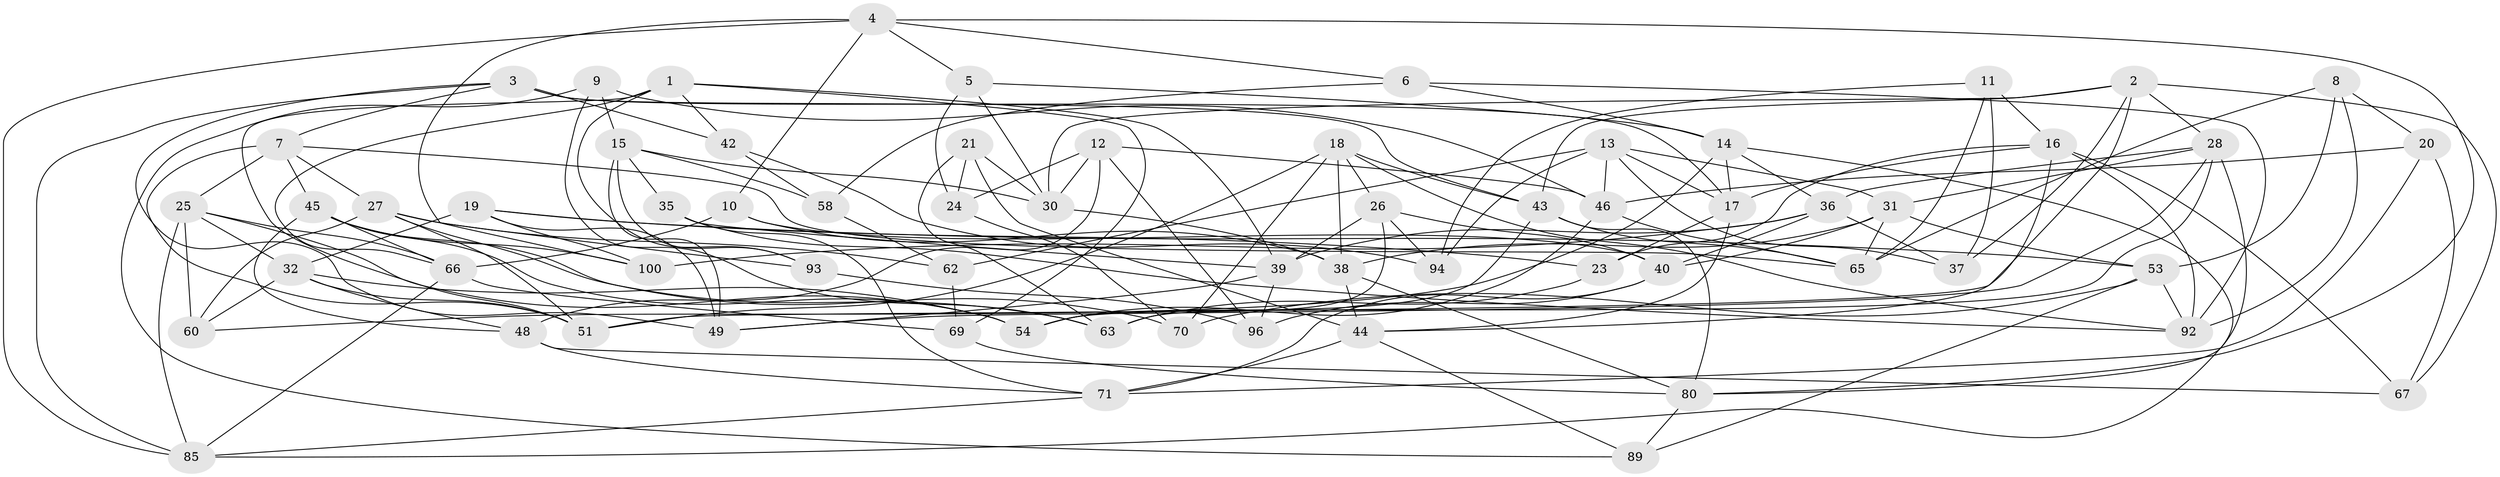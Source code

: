 // Generated by graph-tools (version 1.1) at 2025/52/02/27/25 19:52:34]
// undirected, 64 vertices, 165 edges
graph export_dot {
graph [start="1"]
  node [color=gray90,style=filled];
  1 [super="+95"];
  2 [super="+86"];
  3 [super="+34"];
  4 [super="+99"];
  5;
  6;
  7 [super="+33"];
  8;
  9;
  10;
  11;
  12 [super="+83"];
  13 [super="+91"];
  14 [super="+50"];
  15 [super="+64"];
  16 [super="+41"];
  17 [super="+61"];
  18 [super="+22"];
  19 [super="+57"];
  20;
  21;
  23;
  24;
  25 [super="+88"];
  26 [super="+72"];
  27 [super="+29"];
  28 [super="+56"];
  30 [super="+59"];
  31 [super="+55"];
  32 [super="+102"];
  35;
  36 [super="+47"];
  37;
  38 [super="+52"];
  39 [super="+81"];
  40 [super="+74"];
  42;
  43 [super="+68"];
  44 [super="+75"];
  45 [super="+104"];
  46 [super="+87"];
  48 [super="+82"];
  49 [super="+76"];
  51 [super="+73"];
  53 [super="+79"];
  54 [super="+84"];
  58;
  60;
  62;
  63 [super="+77"];
  65 [super="+78"];
  66 [super="+90"];
  67;
  69;
  70;
  71 [super="+103"];
  80 [super="+101"];
  85 [super="+98"];
  89;
  92 [super="+97"];
  93;
  94;
  96;
  100;
  1 -- 51;
  1 -- 93;
  1 -- 69;
  1 -- 66;
  1 -- 42;
  1 -- 39;
  2 -- 28;
  2 -- 43;
  2 -- 51;
  2 -- 67;
  2 -- 37;
  2 -- 30;
  3 -- 43;
  3 -- 49;
  3 -- 17;
  3 -- 42;
  3 -- 7;
  3 -- 85;
  4 -- 80;
  4 -- 5;
  4 -- 100;
  4 -- 10;
  4 -- 6;
  4 -- 85;
  5 -- 24;
  5 -- 30;
  5 -- 14;
  6 -- 14;
  6 -- 58;
  6 -- 92;
  7 -- 27;
  7 -- 51;
  7 -- 45;
  7 -- 25;
  7 -- 65;
  8 -- 65;
  8 -- 92;
  8 -- 20;
  8 -- 53;
  9 -- 89;
  9 -- 63;
  9 -- 15;
  9 -- 46;
  10 -- 40;
  10 -- 38;
  10 -- 66;
  11 -- 94;
  11 -- 16;
  11 -- 37;
  11 -- 65;
  12 -- 96;
  12 -- 30;
  12 -- 46;
  12 -- 48 [weight=2];
  12 -- 24;
  13 -- 31;
  13 -- 62;
  13 -- 37;
  13 -- 94;
  13 -- 46;
  13 -- 17;
  14 -- 60;
  14 -- 85;
  14 -- 36;
  14 -- 17;
  15 -- 35;
  15 -- 58;
  15 -- 49;
  15 -- 93;
  15 -- 30;
  16 -- 67;
  16 -- 23;
  16 -- 92;
  16 -- 44;
  16 -- 17;
  17 -- 23;
  17 -- 44;
  18 -- 26;
  18 -- 38;
  18 -- 92;
  18 -- 43;
  18 -- 51;
  18 -- 70;
  19 -- 53;
  19 -- 23;
  19 -- 100;
  19 -- 32;
  19 -- 49 [weight=2];
  20 -- 46;
  20 -- 67;
  20 -- 71;
  21 -- 44;
  21 -- 24;
  21 -- 63;
  21 -- 30;
  23 -- 63;
  24 -- 70;
  25 -- 66;
  25 -- 60;
  25 -- 54;
  25 -- 32;
  25 -- 85;
  26 -- 94;
  26 -- 40;
  26 -- 63 [weight=2];
  26 -- 39;
  27 -- 62;
  27 -- 93;
  27 -- 60;
  27 -- 63;
  27 -- 51;
  28 -- 80;
  28 -- 49;
  28 -- 36;
  28 -- 54;
  28 -- 31;
  30 -- 38;
  31 -- 65;
  31 -- 38;
  31 -- 40;
  31 -- 53;
  32 -- 51;
  32 -- 48;
  32 -- 60;
  32 -- 54;
  35 -- 71;
  35 -- 92;
  35 -- 39;
  36 -- 37;
  36 -- 100;
  36 -- 39;
  36 -- 40;
  38 -- 44;
  38 -- 80;
  39 -- 96;
  39 -- 49;
  40 -- 96;
  40 -- 71;
  42 -- 94;
  42 -- 58;
  43 -- 80;
  43 -- 65;
  43 -- 54;
  44 -- 89;
  44 -- 71;
  45 -- 100;
  45 -- 70;
  45 -- 66;
  45 -- 48;
  45 -- 54;
  46 -- 65;
  46 -- 54;
  48 -- 67;
  48 -- 71;
  53 -- 70;
  53 -- 89;
  53 -- 92;
  58 -- 62;
  62 -- 69;
  66 -- 85;
  66 -- 69;
  69 -- 80;
  71 -- 85;
  80 -- 89;
  93 -- 96;
}

